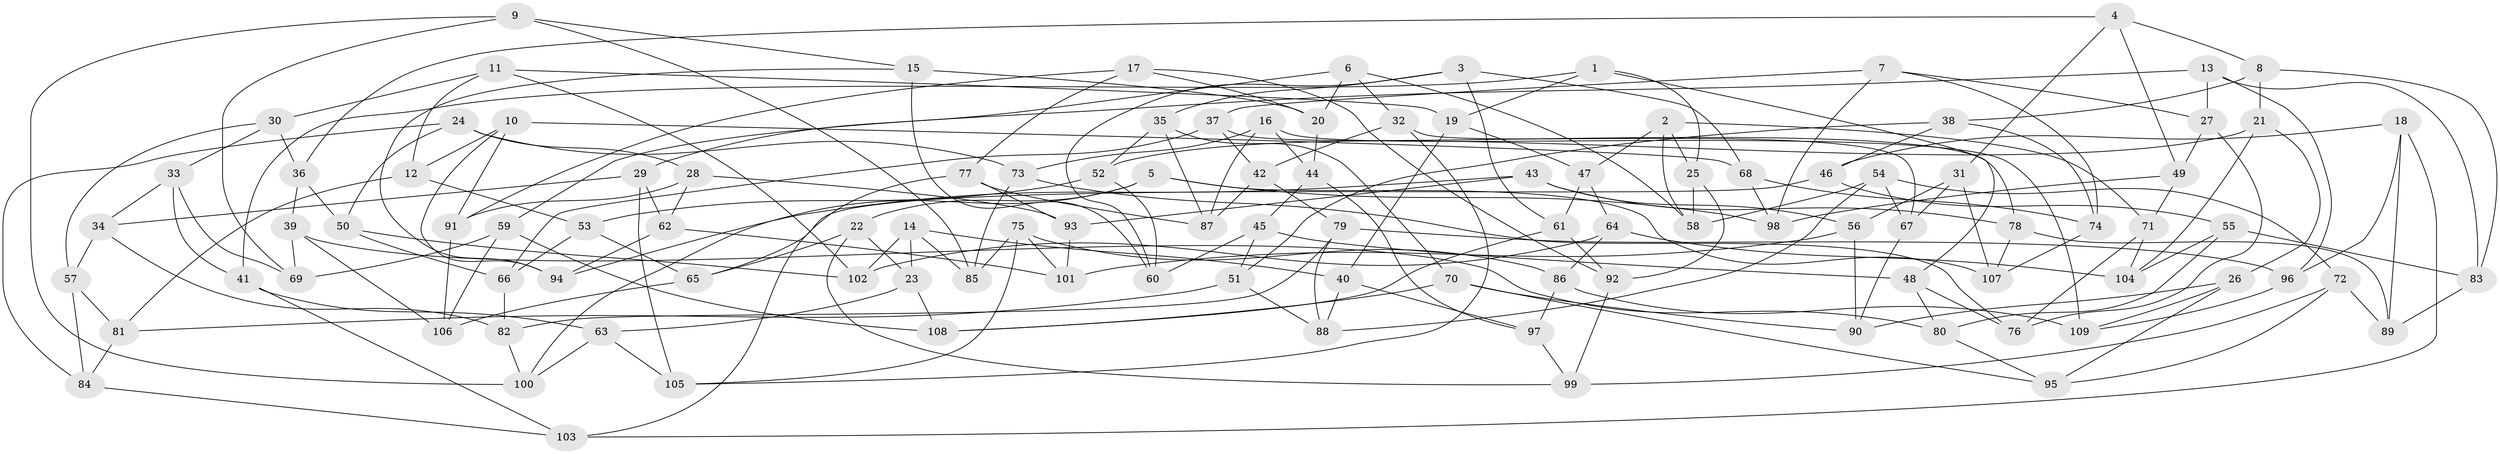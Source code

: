 // coarse degree distribution, {6: 0.2037037037037037, 7: 0.037037037037037035, 11: 0.037037037037037035, 8: 0.07407407407407407, 4: 0.5, 5: 0.05555555555555555, 13: 0.018518518518518517, 12: 0.018518518518518517, 9: 0.037037037037037035, 10: 0.018518518518518517}
// Generated by graph-tools (version 1.1) at 2025/20/03/04/25 18:20:55]
// undirected, 109 vertices, 218 edges
graph export_dot {
graph [start="1"]
  node [color=gray90,style=filled];
  1;
  2;
  3;
  4;
  5;
  6;
  7;
  8;
  9;
  10;
  11;
  12;
  13;
  14;
  15;
  16;
  17;
  18;
  19;
  20;
  21;
  22;
  23;
  24;
  25;
  26;
  27;
  28;
  29;
  30;
  31;
  32;
  33;
  34;
  35;
  36;
  37;
  38;
  39;
  40;
  41;
  42;
  43;
  44;
  45;
  46;
  47;
  48;
  49;
  50;
  51;
  52;
  53;
  54;
  55;
  56;
  57;
  58;
  59;
  60;
  61;
  62;
  63;
  64;
  65;
  66;
  67;
  68;
  69;
  70;
  71;
  72;
  73;
  74;
  75;
  76;
  77;
  78;
  79;
  80;
  81;
  82;
  83;
  84;
  85;
  86;
  87;
  88;
  89;
  90;
  91;
  92;
  93;
  94;
  95;
  96;
  97;
  98;
  99;
  100;
  101;
  102;
  103;
  104;
  105;
  106;
  107;
  108;
  109;
  1 -- 48;
  1 -- 19;
  1 -- 41;
  1 -- 25;
  2 -- 25;
  2 -- 47;
  2 -- 58;
  2 -- 71;
  3 -- 60;
  3 -- 35;
  3 -- 61;
  3 -- 68;
  4 -- 49;
  4 -- 31;
  4 -- 8;
  4 -- 36;
  5 -- 107;
  5 -- 100;
  5 -- 98;
  5 -- 22;
  6 -- 20;
  6 -- 58;
  6 -- 29;
  6 -- 32;
  7 -- 98;
  7 -- 74;
  7 -- 27;
  7 -- 37;
  8 -- 83;
  8 -- 21;
  8 -- 38;
  9 -- 69;
  9 -- 100;
  9 -- 15;
  9 -- 85;
  10 -- 12;
  10 -- 91;
  10 -- 68;
  10 -- 94;
  11 -- 12;
  11 -- 102;
  11 -- 19;
  11 -- 30;
  12 -- 53;
  12 -- 81;
  13 -- 27;
  13 -- 96;
  13 -- 59;
  13 -- 83;
  14 -- 40;
  14 -- 85;
  14 -- 102;
  14 -- 23;
  15 -- 20;
  15 -- 60;
  15 -- 94;
  16 -- 87;
  16 -- 109;
  16 -- 44;
  16 -- 73;
  17 -- 20;
  17 -- 92;
  17 -- 77;
  17 -- 91;
  18 -- 89;
  18 -- 96;
  18 -- 103;
  18 -- 46;
  19 -- 47;
  19 -- 40;
  20 -- 44;
  21 -- 104;
  21 -- 26;
  21 -- 52;
  22 -- 65;
  22 -- 23;
  22 -- 99;
  23 -- 63;
  23 -- 108;
  24 -- 84;
  24 -- 73;
  24 -- 50;
  24 -- 28;
  25 -- 58;
  25 -- 92;
  26 -- 95;
  26 -- 109;
  26 -- 90;
  27 -- 49;
  27 -- 76;
  28 -- 91;
  28 -- 62;
  28 -- 93;
  29 -- 34;
  29 -- 62;
  29 -- 105;
  30 -- 36;
  30 -- 33;
  30 -- 57;
  31 -- 67;
  31 -- 56;
  31 -- 107;
  32 -- 67;
  32 -- 105;
  32 -- 42;
  33 -- 69;
  33 -- 41;
  33 -- 34;
  34 -- 82;
  34 -- 57;
  35 -- 87;
  35 -- 52;
  35 -- 70;
  36 -- 39;
  36 -- 50;
  37 -- 78;
  37 -- 66;
  37 -- 42;
  38 -- 51;
  38 -- 46;
  38 -- 74;
  39 -- 69;
  39 -- 80;
  39 -- 106;
  40 -- 97;
  40 -- 88;
  41 -- 103;
  41 -- 63;
  42 -- 79;
  42 -- 87;
  43 -- 94;
  43 -- 78;
  43 -- 56;
  43 -- 93;
  44 -- 45;
  44 -- 97;
  45 -- 48;
  45 -- 51;
  45 -- 60;
  46 -- 55;
  46 -- 65;
  47 -- 61;
  47 -- 64;
  48 -- 76;
  48 -- 80;
  49 -- 98;
  49 -- 71;
  50 -- 102;
  50 -- 66;
  51 -- 81;
  51 -- 88;
  52 -- 53;
  52 -- 60;
  53 -- 65;
  53 -- 66;
  54 -- 58;
  54 -- 72;
  54 -- 67;
  54 -- 88;
  55 -- 83;
  55 -- 80;
  55 -- 104;
  56 -- 90;
  56 -- 101;
  57 -- 84;
  57 -- 81;
  59 -- 69;
  59 -- 108;
  59 -- 106;
  61 -- 108;
  61 -- 92;
  62 -- 94;
  62 -- 101;
  63 -- 105;
  63 -- 100;
  64 -- 102;
  64 -- 86;
  64 -- 104;
  65 -- 106;
  66 -- 82;
  67 -- 90;
  68 -- 74;
  68 -- 98;
  70 -- 90;
  70 -- 95;
  70 -- 108;
  71 -- 76;
  71 -- 104;
  72 -- 89;
  72 -- 99;
  72 -- 95;
  73 -- 76;
  73 -- 85;
  74 -- 107;
  75 -- 86;
  75 -- 85;
  75 -- 101;
  75 -- 105;
  77 -- 103;
  77 -- 93;
  77 -- 87;
  78 -- 107;
  78 -- 89;
  79 -- 88;
  79 -- 96;
  79 -- 82;
  80 -- 95;
  81 -- 84;
  82 -- 100;
  83 -- 89;
  84 -- 103;
  86 -- 109;
  86 -- 97;
  91 -- 106;
  92 -- 99;
  93 -- 101;
  96 -- 109;
  97 -- 99;
}
